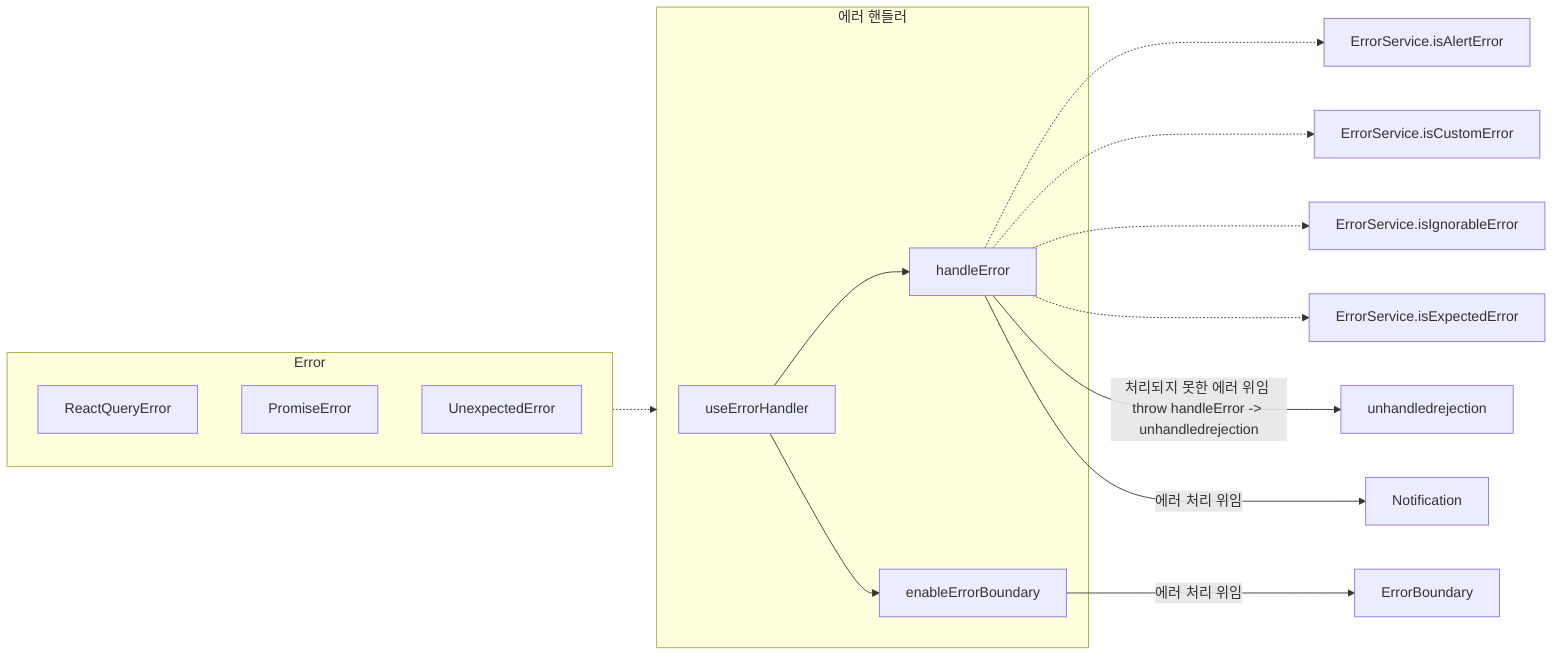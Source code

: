 %% errorHandling - useErrorHandler
graph LR
    %% __START useErrorHandler
    useErrorHandler --> handleError
    useErrorHandler --> enableErrorBoundary
    handleError -.-> ErrorService.isAlertError
    handleError -.-> ErrorService.isCustomError
    handleError -.-> ErrorService.isIgnorableError
    handleError -.-> ErrorService.isExpectedError
    handleError --> |처리되지 못한 에러 위임 throw handleError -> unhandledrejection| unhandledrejection
    handleError --> |에러 처리 위임| Notification
    enableErrorBoundary --> |에러 처리 위임| ErrorBoundary

    subgraph UseErrorHandlerGroup["에러 핸들러"]
        useErrorHandler
        handleError
        enableErrorBoundary
    end

    %% __END useErrorHandler

    subgraph Error
        ReactQueryError
        PromiseError
        UnexpectedError
    end

    Error -.-> UseErrorHandlerGroup